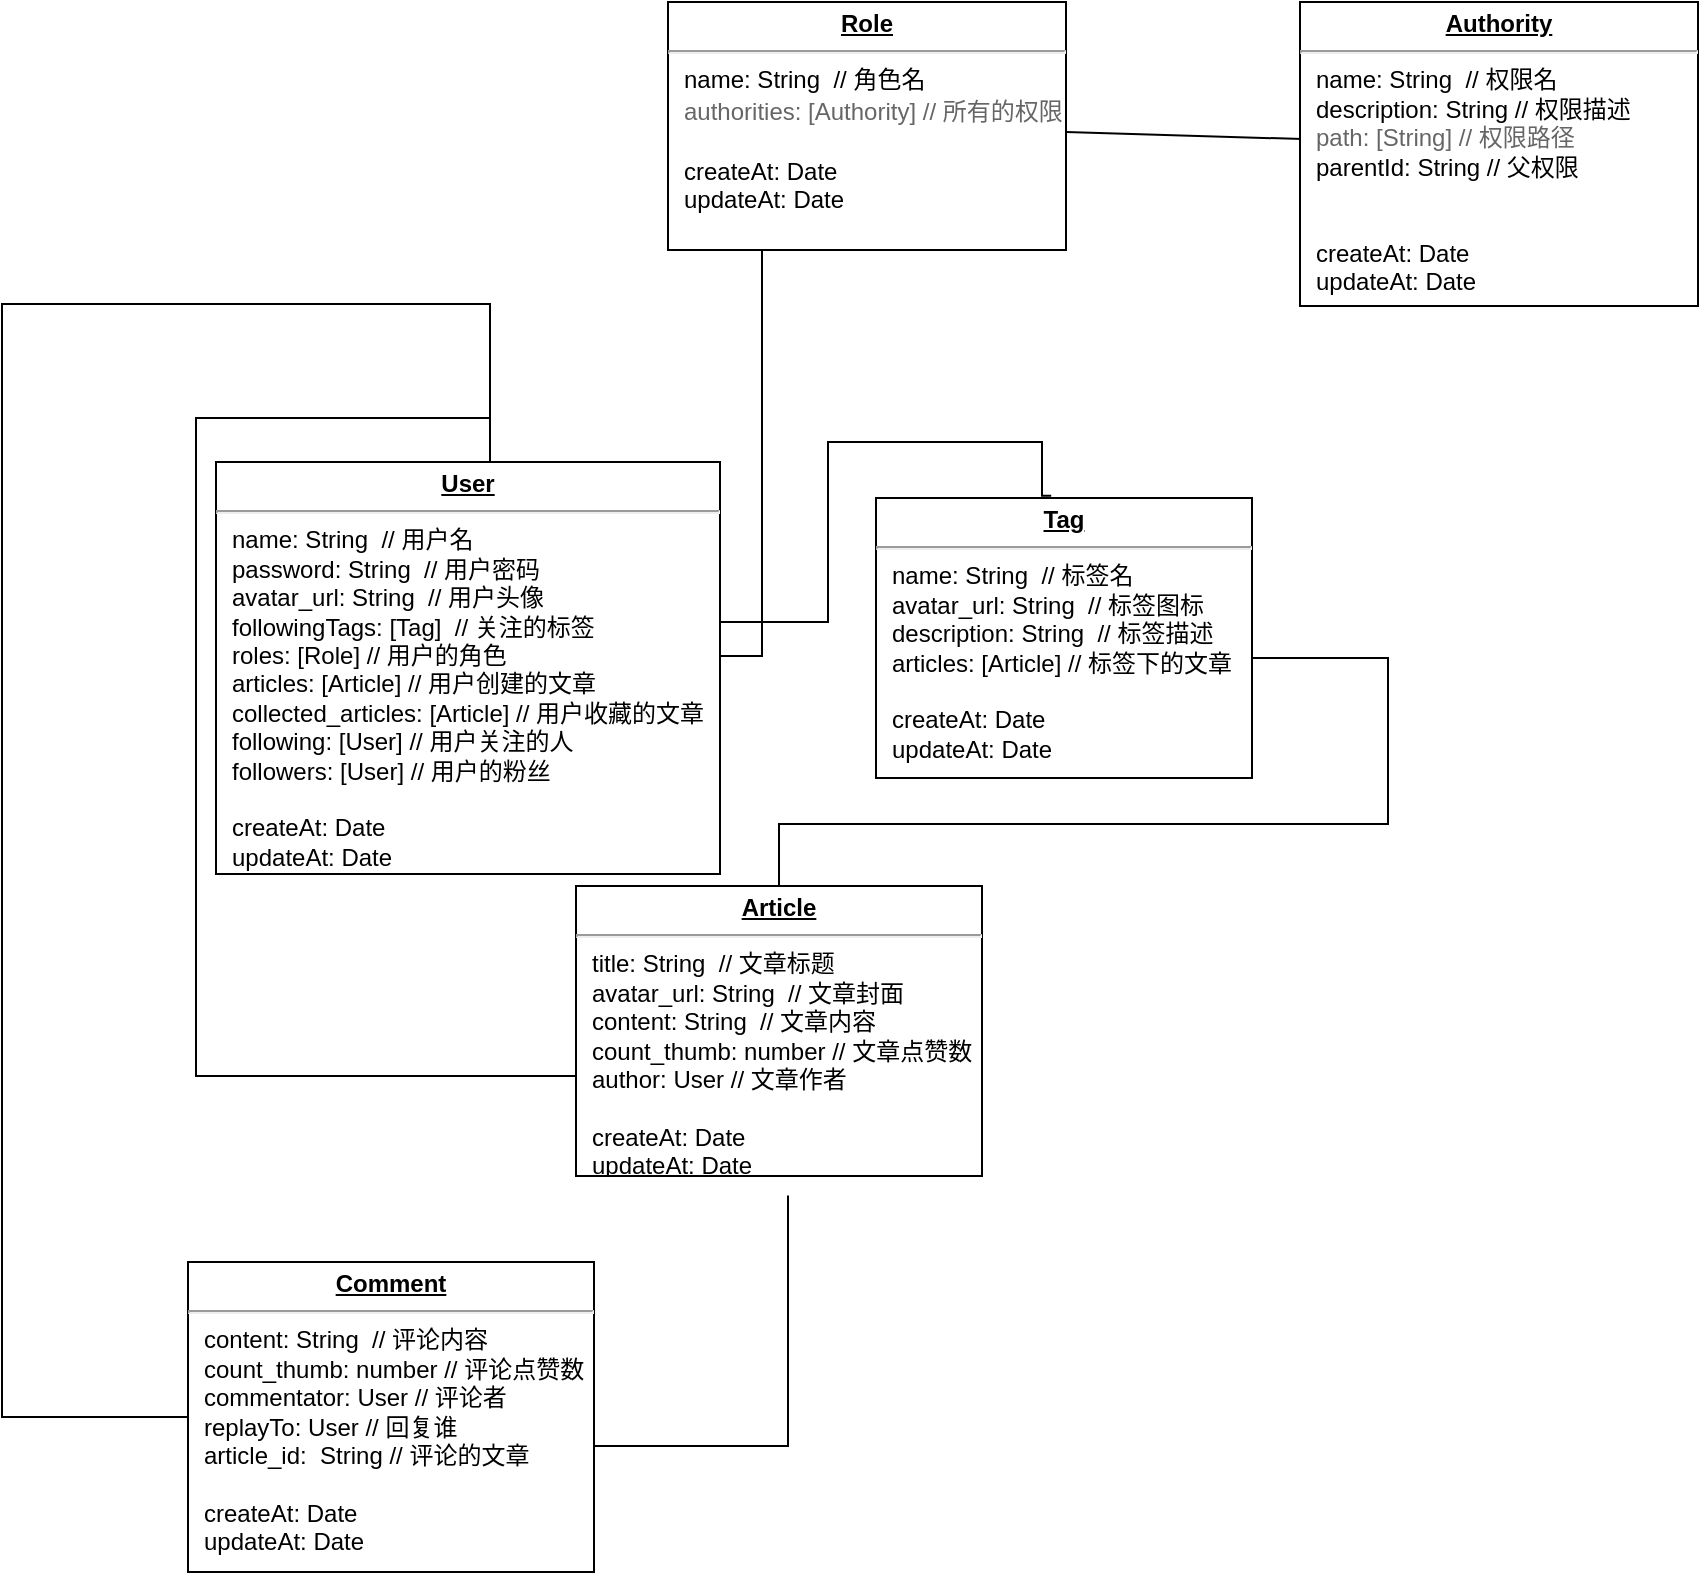 <mxfile version="13.6.2" type="device"><diagram name="Page-1" id="a7904f86-f2b4-8e86-fa97-74104820619b"><mxGraphModel dx="872" dy="436" grid="0" gridSize="10" guides="1" tooltips="1" connect="1" arrows="1" fold="1" page="1" pageScale="1" pageWidth="1100" pageHeight="850" math="0" shadow="0"><root><mxCell id="0"/><mxCell id="1" parent="0"/><mxCell id="cYgpBIMONHmfoqINQCgc-5" style="edgeStyle=orthogonalEdgeStyle;rounded=0;sketch=0;orthogonalLoop=1;jettySize=auto;html=1;endArrow=none;endFill=0;entryX=0.466;entryY=-0.008;entryDx=0;entryDy=0;entryPerimeter=0;" parent="1" source="24794b860abc3c2d-1" target="cYgpBIMONHmfoqINQCgc-1" edge="1"><mxGeometry relative="1" as="geometry"><mxPoint x="565" y="245" as="targetPoint"/><Array as="points"><mxPoint x="489" y="346"/><mxPoint x="489" y="256"/><mxPoint x="596" y="256"/></Array></mxGeometry></mxCell><mxCell id="cYgpBIMONHmfoqINQCgc-13" style="edgeStyle=orthogonalEdgeStyle;rounded=0;sketch=0;orthogonalLoop=1;jettySize=auto;html=1;endArrow=none;endFill=0;exitX=0.996;exitY=0.677;exitDx=0;exitDy=0;exitPerimeter=0;" parent="1" source="24794b860abc3c2d-1" target="cYgpBIMONHmfoqINQCgc-12" edge="1"><mxGeometry relative="1" as="geometry"><Array as="points"><mxPoint x="456" y="363"/></Array></mxGeometry></mxCell><mxCell id="24794b860abc3c2d-1" value="&lt;p style=&quot;margin: 0px ; margin-top: 4px ; text-align: center ; text-decoration: underline&quot;&gt;&lt;b&gt;User&lt;/b&gt;&lt;/p&gt;&lt;hr&gt;&lt;p style=&quot;margin: 0px ; margin-left: 8px&quot;&gt;name: String&amp;nbsp; // 用户名&lt;/p&gt;&lt;p style=&quot;margin: 0px ; margin-left: 8px&quot;&gt;password: String&amp;nbsp; // 用户密码&lt;/p&gt;&lt;p style=&quot;margin: 0px ; margin-left: 8px&quot;&gt;avatar_url: String&amp;nbsp; // 用户头像&lt;/p&gt;&lt;p style=&quot;margin: 0px ; margin-left: 8px&quot;&gt;followingTags: [Tag]&amp;nbsp; // 关注的标签&lt;/p&gt;&lt;p style=&quot;margin: 0px ; margin-left: 8px&quot;&gt;roles: [Role] // 用户的角色&lt;/p&gt;&lt;p style=&quot;margin: 0px ; margin-left: 8px&quot;&gt;articles: [Article] // 用户创建的文章&lt;/p&gt;&lt;p style=&quot;margin: 0px ; margin-left: 8px&quot;&gt;collected_articles: [Article] // 用户收藏的文章&lt;/p&gt;&lt;p style=&quot;margin: 0px ; margin-left: 8px&quot;&gt;following: [User] // 用户关注的人&lt;/p&gt;&lt;p style=&quot;margin: 0px ; margin-left: 8px&quot;&gt;followers: [User] // 用户的粉丝&lt;/p&gt;&lt;p style=&quot;margin: 0px ; margin-left: 8px&quot;&gt;&lt;br&gt;&lt;/p&gt;&lt;p style=&quot;margin: 0px ; margin-left: 8px&quot;&gt;createAt: Date&lt;/p&gt;&lt;p style=&quot;margin: 0px ; margin-left: 8px&quot;&gt;updateAt: Date&lt;/p&gt;" style="verticalAlign=top;align=left;overflow=fill;fontSize=12;fontFamily=Helvetica;html=1;rounded=0;shadow=0;comic=0;labelBackgroundColor=none;strokeWidth=1" parent="1" vertex="1"><mxGeometry x="183" y="266" width="252" height="206" as="geometry"/></mxCell><mxCell id="cYgpBIMONHmfoqINQCgc-7" style="edgeStyle=orthogonalEdgeStyle;rounded=0;sketch=0;orthogonalLoop=1;jettySize=auto;html=1;entryX=0.5;entryY=0;entryDx=0;entryDy=0;endArrow=none;endFill=0;" parent="1" source="cYgpBIMONHmfoqINQCgc-1" target="cYgpBIMONHmfoqINQCgc-6" edge="1"><mxGeometry relative="1" as="geometry"><Array as="points"><mxPoint x="769" y="364"/><mxPoint x="769" y="447"/><mxPoint x="465" y="447"/></Array></mxGeometry></mxCell><mxCell id="cYgpBIMONHmfoqINQCgc-1" value="&lt;p style=&quot;margin: 0px ; margin-top: 4px ; text-align: center ; text-decoration: underline&quot;&gt;&lt;b&gt;Tag&lt;/b&gt;&lt;/p&gt;&lt;hr&gt;&lt;p style=&quot;margin: 0px ; margin-left: 8px&quot;&gt;name: String&amp;nbsp; // 标签名&lt;/p&gt;&lt;p style=&quot;margin: 0px ; margin-left: 8px&quot;&gt;avatar_url: String&amp;nbsp; // 标签图标&lt;/p&gt;&lt;p style=&quot;margin: 0px ; margin-left: 8px&quot;&gt;description: String&amp;nbsp; // 标签描述&lt;/p&gt;&lt;p style=&quot;margin: 0px ; margin-left: 8px&quot;&gt;articles: [Article] // 标签下的文章&lt;/p&gt;&lt;p style=&quot;margin: 0px ; margin-left: 8px&quot;&gt;&lt;br&gt;&lt;/p&gt;&lt;p style=&quot;margin: 0px ; margin-left: 8px&quot;&gt;createAt: Date&lt;/p&gt;&lt;p style=&quot;margin: 0px ; margin-left: 8px&quot;&gt;updateAt: Date&lt;/p&gt;" style="verticalAlign=top;align=left;overflow=fill;fontSize=12;fontFamily=Helvetica;html=1;rounded=0;shadow=0;comic=0;labelBackgroundColor=none;strokeWidth=1" parent="1" vertex="1"><mxGeometry x="513" y="284" width="188" height="140" as="geometry"/></mxCell><mxCell id="cYgpBIMONHmfoqINQCgc-8" style="edgeStyle=orthogonalEdgeStyle;rounded=0;sketch=0;orthogonalLoop=1;jettySize=auto;html=1;entryX=0.5;entryY=0;entryDx=0;entryDy=0;endArrow=none;endFill=0;" parent="1" source="cYgpBIMONHmfoqINQCgc-6" target="24794b860abc3c2d-1" edge="1"><mxGeometry relative="1" as="geometry"><Array as="points"><mxPoint x="173" y="573"/><mxPoint x="173" y="244"/><mxPoint x="320" y="244"/></Array></mxGeometry></mxCell><mxCell id="cYgpBIMONHmfoqINQCgc-6" value="&lt;p style=&quot;margin: 0px ; margin-top: 4px ; text-align: center ; text-decoration: underline&quot;&gt;&lt;b&gt;Article&lt;/b&gt;&lt;/p&gt;&lt;hr&gt;&lt;p style=&quot;margin: 0px ; margin-left: 8px&quot;&gt;title: String&amp;nbsp; // 文章标题&lt;/p&gt;&lt;p style=&quot;margin: 0px ; margin-left: 8px&quot;&gt;avatar_url: String&amp;nbsp; // 文章封面&lt;/p&gt;&lt;p style=&quot;margin: 0px ; margin-left: 8px&quot;&gt;content: String&amp;nbsp; // 文章内容&lt;/p&gt;&lt;p style=&quot;margin: 0px ; margin-left: 8px&quot;&gt;count_thumb: number // 文章点赞数&lt;/p&gt;&lt;p style=&quot;margin: 0px ; margin-left: 8px&quot;&gt;author: User // 文章作者&lt;/p&gt;&lt;p style=&quot;margin: 0px ; margin-left: 8px&quot;&gt;&lt;br&gt;&lt;/p&gt;&lt;p style=&quot;margin: 0px ; margin-left: 8px&quot;&gt;createAt: Date&lt;/p&gt;&lt;p style=&quot;margin: 0px ; margin-left: 8px&quot;&gt;updateAt: Date&lt;/p&gt;" style="verticalAlign=top;align=left;overflow=fill;fontSize=12;fontFamily=Helvetica;html=1;rounded=0;shadow=0;comic=0;labelBackgroundColor=none;strokeWidth=1" parent="1" vertex="1"><mxGeometry x="363" y="478" width="203" height="145" as="geometry"/></mxCell><mxCell id="cYgpBIMONHmfoqINQCgc-10" style="edgeStyle=orthogonalEdgeStyle;rounded=0;sketch=0;orthogonalLoop=1;jettySize=auto;html=1;entryX=0.5;entryY=0;entryDx=0;entryDy=0;endArrow=none;endFill=0;" parent="1" source="cYgpBIMONHmfoqINQCgc-9" target="24794b860abc3c2d-1" edge="1"><mxGeometry relative="1" as="geometry"><Array as="points"><mxPoint x="76" y="744"/><mxPoint x="76" y="187"/><mxPoint x="320" y="187"/></Array></mxGeometry></mxCell><mxCell id="cYgpBIMONHmfoqINQCgc-11" style="edgeStyle=orthogonalEdgeStyle;rounded=0;sketch=0;orthogonalLoop=1;jettySize=auto;html=1;endArrow=none;endFill=0;" parent="1" source="cYgpBIMONHmfoqINQCgc-9" edge="1"><mxGeometry relative="1" as="geometry"><mxPoint x="469.0" y="632.8" as="targetPoint"/><Array as="points"><mxPoint x="469" y="758"/></Array></mxGeometry></mxCell><mxCell id="cYgpBIMONHmfoqINQCgc-9" value="&lt;p style=&quot;margin: 0px ; margin-top: 4px ; text-align: center ; text-decoration: underline&quot;&gt;&lt;b&gt;Comment&lt;/b&gt;&lt;/p&gt;&lt;hr&gt;&lt;p style=&quot;margin: 0px ; margin-left: 8px&quot;&gt;&lt;span&gt;content: String&amp;nbsp; // 评论内容&lt;/span&gt;&lt;br&gt;&lt;/p&gt;&lt;p style=&quot;margin: 0px ; margin-left: 8px&quot;&gt;count_thumb: number // 评论点赞数&lt;/p&gt;&lt;p style=&quot;margin: 0px ; margin-left: 8px&quot;&gt;commentator: User // 评论者&lt;/p&gt;&lt;p style=&quot;margin: 0px ; margin-left: 8px&quot;&gt;replayTo: User // 回复谁&lt;/p&gt;&lt;p style=&quot;margin: 0px ; margin-left: 8px&quot;&gt;article_id:&amp;nbsp; String // 评论的文章&lt;/p&gt;&lt;p style=&quot;margin: 0px ; margin-left: 8px&quot;&gt;&lt;br&gt;&lt;/p&gt;&lt;p style=&quot;margin: 0px ; margin-left: 8px&quot;&gt;createAt: Date&lt;/p&gt;&lt;p style=&quot;margin: 0px ; margin-left: 8px&quot;&gt;updateAt: Date&lt;/p&gt;" style="verticalAlign=top;align=left;overflow=fill;fontSize=12;fontFamily=Helvetica;html=1;rounded=0;shadow=0;comic=0;labelBackgroundColor=none;strokeWidth=1" parent="1" vertex="1"><mxGeometry x="169" y="666" width="203" height="155" as="geometry"/></mxCell><mxCell id="P9dPjn7ite82ns_1jfdb-3" style="rounded=0;orthogonalLoop=1;jettySize=auto;html=1;entryX=0.007;entryY=0.451;entryDx=0;entryDy=0;entryPerimeter=0;endArrow=none;endFill=0;" edge="1" parent="1" source="cYgpBIMONHmfoqINQCgc-12" target="P9dPjn7ite82ns_1jfdb-1"><mxGeometry relative="1" as="geometry"/></mxCell><mxCell id="cYgpBIMONHmfoqINQCgc-12" value="&lt;p style=&quot;margin: 0px ; margin-top: 4px ; text-align: center ; text-decoration: underline&quot;&gt;&lt;b&gt;Role&lt;/b&gt;&lt;/p&gt;&lt;hr&gt;&lt;p style=&quot;margin: 0px ; margin-left: 8px&quot;&gt;name: String&amp;nbsp; // 角色名&lt;/p&gt;&lt;p style=&quot;margin: 0px ; margin-left: 8px&quot;&gt;&lt;span style=&quot;color: rgb(102 , 102 , 102) ; font-family: &amp;#34;arial&amp;#34; , &amp;#34;microsoft yahei&amp;#34; , &amp;#34;\\5fae软雅黑&amp;#34; , &amp;#34;\\5b8b体&amp;#34; , &amp;#34;malgun gothic&amp;#34; , &amp;#34;meiryo&amp;#34; , sans-serif ; font-size: 12px ; line-height: 16.8px ; background-color: rgb(255 , 255 , 255)&quot;&gt;authorities: [Authority] // 所有的权限&lt;/span&gt;&lt;/p&gt;&lt;p style=&quot;margin: 0px ; margin-left: 8px&quot;&gt;&lt;br&gt;&lt;/p&gt;&lt;p style=&quot;margin: 0px ; margin-left: 8px&quot;&gt;createAt: Date&lt;/p&gt;&lt;p style=&quot;margin: 0px ; margin-left: 8px&quot;&gt;updateAt: Date&lt;/p&gt;" style="verticalAlign=top;align=left;overflow=fill;fontSize=12;fontFamily=Helvetica;html=1;rounded=0;shadow=0;comic=0;labelBackgroundColor=none;strokeWidth=1" parent="1" vertex="1"><mxGeometry x="409" y="36" width="199" height="124" as="geometry"/></mxCell><mxCell id="P9dPjn7ite82ns_1jfdb-1" value="&lt;p style=&quot;margin: 0px ; margin-top: 4px ; text-align: center ; text-decoration: underline&quot;&gt;&lt;b&gt;Authority&lt;/b&gt;&lt;/p&gt;&lt;hr&gt;&lt;p style=&quot;margin: 0px ; margin-left: 8px&quot;&gt;name: String&amp;nbsp; // 权限名&lt;br&gt;description: String // 权限描述&lt;/p&gt;&lt;p style=&quot;margin: 0px ; margin-left: 8px&quot;&gt;&lt;span style=&quot;color: rgb(102 , 102 , 102) ; font-family: &amp;#34;arial&amp;#34; , &amp;#34;microsoft yahei&amp;#34; , &amp;#34;\\5fae软雅黑&amp;#34; , &amp;#34;\\5b8b体&amp;#34; , &amp;#34;malgun gothic&amp;#34; , &amp;#34;meiryo&amp;#34; , sans-serif ; background-color: rgb(255 , 255 , 255)&quot;&gt;path: [String] // 权限路径&lt;/span&gt;&lt;br&gt;&lt;/p&gt;&lt;p style=&quot;margin: 0px ; margin-left: 8px&quot;&gt;parentId: String // 父权限&lt;/p&gt;&lt;p style=&quot;margin: 0px ; margin-left: 8px&quot;&gt;&lt;br&gt;&lt;/p&gt;&lt;p style=&quot;margin: 0px ; margin-left: 8px&quot;&gt;&lt;br&gt;&lt;/p&gt;&lt;p style=&quot;margin: 0px ; margin-left: 8px&quot;&gt;createAt: Date&lt;/p&gt;&lt;p style=&quot;margin: 0px ; margin-left: 8px&quot;&gt;updateAt: Date&lt;/p&gt;" style="verticalAlign=top;align=left;overflow=fill;fontSize=12;fontFamily=Helvetica;html=1;rounded=0;shadow=0;comic=0;labelBackgroundColor=none;strokeWidth=1" vertex="1" parent="1"><mxGeometry x="725" y="36" width="199" height="152" as="geometry"/></mxCell></root></mxGraphModel></diagram></mxfile>